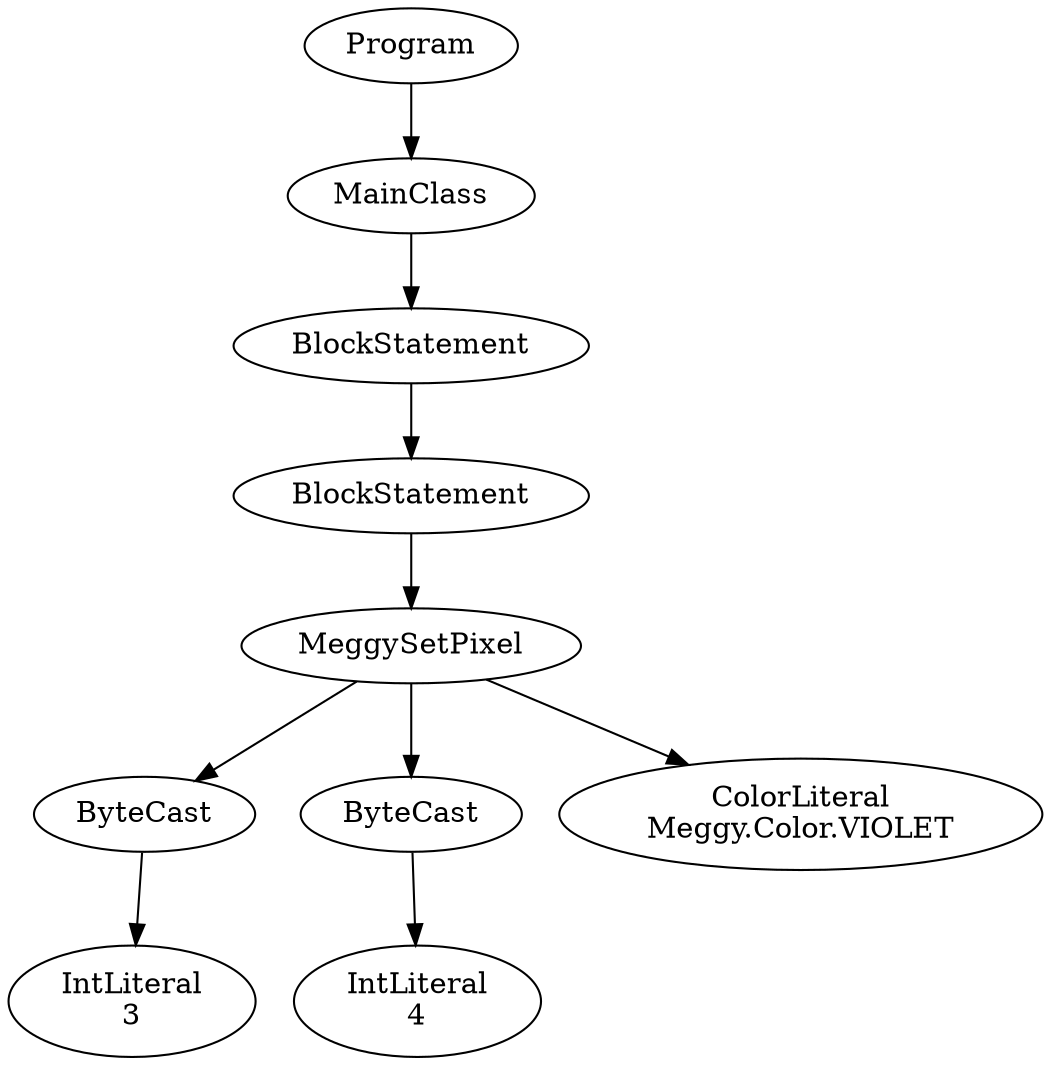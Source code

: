 digraph ASTGraph {
0 [ label="Program" ];
1 [ label="MainClass" ];
0 -> 1
2 [ label="BlockStatement" ];
1 -> 2
3 [ label="BlockStatement" ];
2 -> 3
4 [ label="MeggySetPixel" ];
3 -> 4
5 [ label="ByteCast" ];
4 -> 5
6 [ label="IntLiteral\n3" ];
5 -> 6
7 [ label="ByteCast" ];
4 -> 7
8 [ label="IntLiteral\n4" ];
7 -> 8
9 [ label="ColorLiteral\nMeggy.Color.VIOLET" ];
4 -> 9
}
